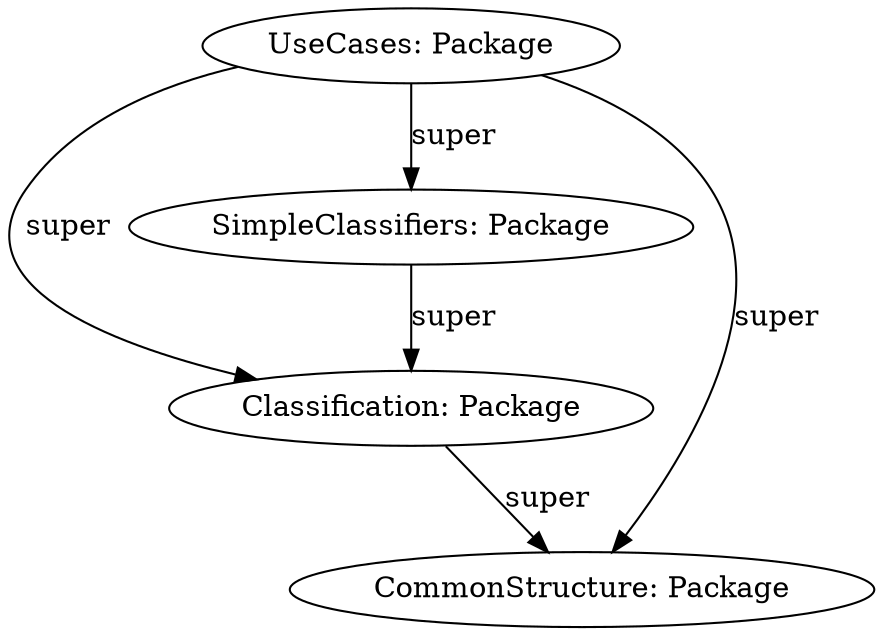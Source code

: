 digraph{
{style = filled
shape = box
}
"ID46e32574" [label= "Classification: Package" style=solid fillcolor = white]
"ID308d8de8" [label= "SimpleClassifiers: Package" style=solid fillcolor = white]
"ID6888746c" [label= "UseCases: Package" style=solid fillcolor = white]
"ID1a345c6c" [label= "CommonStructure: Package" style=solid fillcolor = white]
ID6888746c -> ID1a345c6c [label = "super" style = solid color = black ]
ID6888746c -> ID46e32574 [label = "super" style = solid color = black ]
ID308d8de8 -> ID46e32574 [label = "super" style = solid color = black ]
ID6888746c -> ID308d8de8 [label = "super" style = solid color = black ]
ID46e32574 -> ID1a345c6c [label = "super" style = solid color = black ]
}